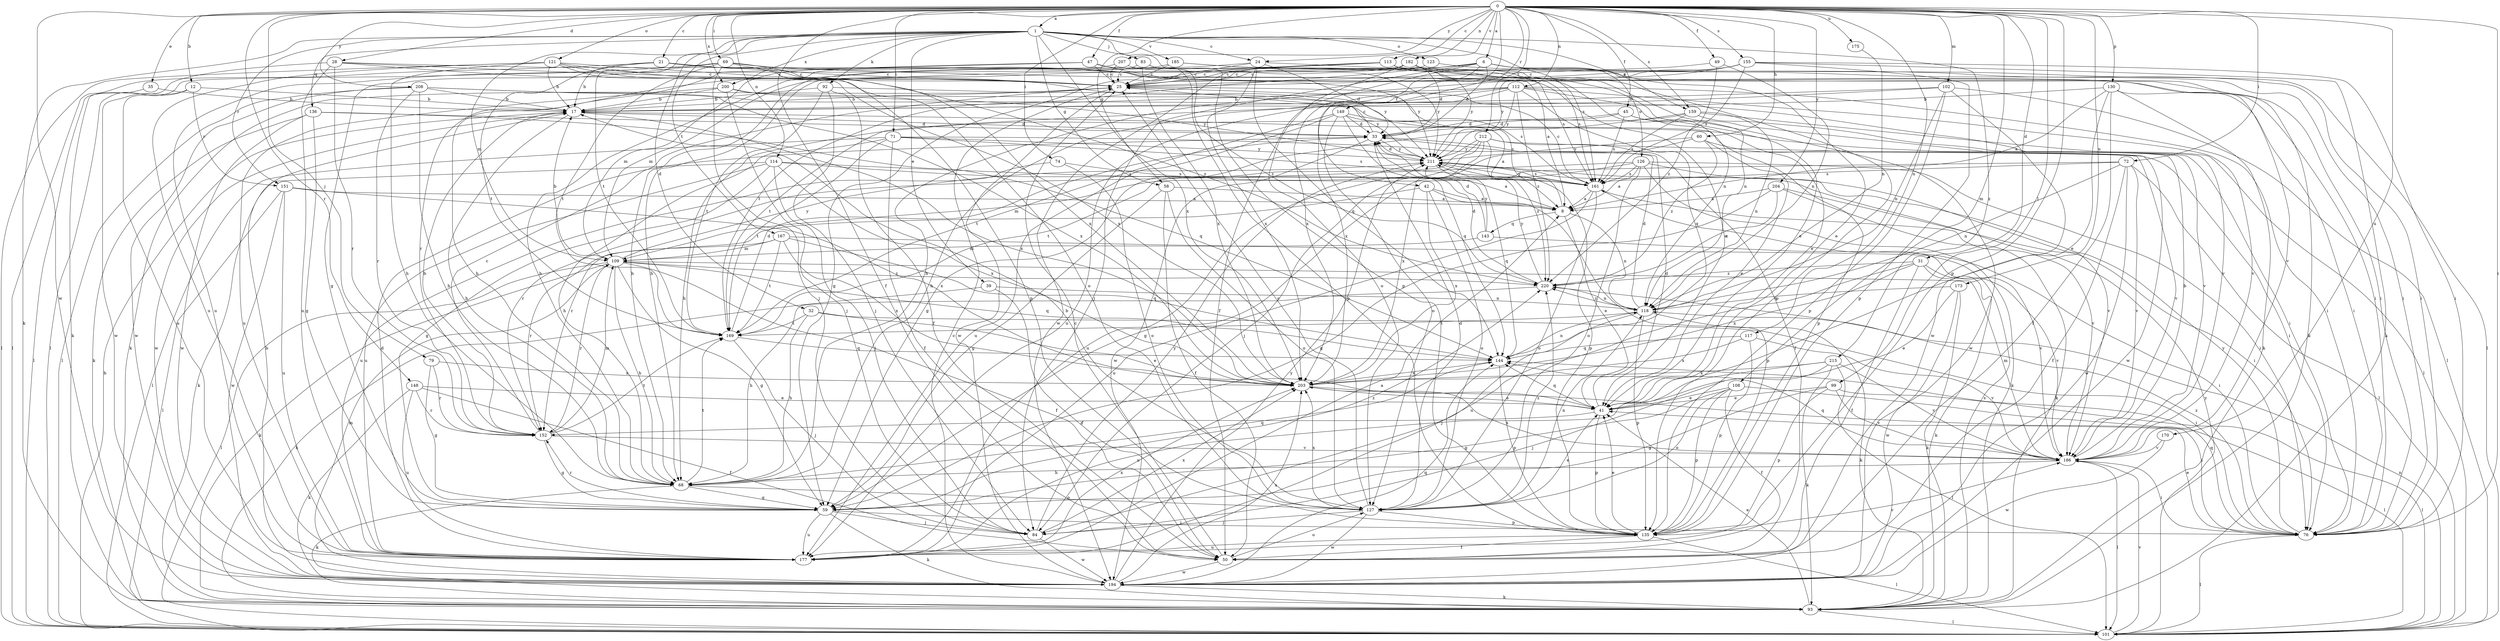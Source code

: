 strict digraph  {
0;
1;
6;
8;
12;
17;
21;
24;
25;
28;
31;
32;
33;
35;
39;
41;
42;
45;
47;
49;
50;
58;
59;
60;
68;
69;
71;
72;
74;
76;
79;
83;
84;
92;
93;
99;
101;
102;
108;
109;
112;
113;
114;
117;
118;
121;
123;
126;
127;
130;
135;
136;
143;
144;
148;
149;
151;
152;
155;
159;
161;
167;
169;
170;
173;
175;
177;
182;
185;
186;
194;
200;
203;
204;
207;
208;
211;
212;
215;
220;
0 -> 1  [label=a];
0 -> 6  [label=a];
0 -> 12  [label=b];
0 -> 21  [label=c];
0 -> 24  [label=c];
0 -> 28  [label=d];
0 -> 31  [label=d];
0 -> 35  [label=e];
0 -> 42  [label=f];
0 -> 45  [label=f];
0 -> 47  [label=f];
0 -> 49  [label=f];
0 -> 50  [label=f];
0 -> 58  [label=g];
0 -> 60  [label=h];
0 -> 69  [label=i];
0 -> 71  [label=i];
0 -> 72  [label=i];
0 -> 74  [label=i];
0 -> 76  [label=i];
0 -> 79  [label=j];
0 -> 99  [label=l];
0 -> 102  [label=m];
0 -> 108  [label=m];
0 -> 112  [label=n];
0 -> 113  [label=n];
0 -> 114  [label=n];
0 -> 117  [label=n];
0 -> 121  [label=o];
0 -> 130  [label=p];
0 -> 135  [label=p];
0 -> 148  [label=r];
0 -> 149  [label=r];
0 -> 155  [label=s];
0 -> 159  [label=s];
0 -> 170  [label=u];
0 -> 173  [label=u];
0 -> 175  [label=u];
0 -> 182  [label=v];
0 -> 194  [label=w];
0 -> 200  [label=x];
0 -> 204  [label=y];
0 -> 207  [label=y];
0 -> 208  [label=y];
0 -> 212  [label=z];
1 -> 24  [label=c];
1 -> 32  [label=d];
1 -> 39  [label=e];
1 -> 58  [label=g];
1 -> 83  [label=j];
1 -> 92  [label=k];
1 -> 93  [label=k];
1 -> 109  [label=m];
1 -> 123  [label=o];
1 -> 135  [label=p];
1 -> 136  [label=q];
1 -> 151  [label=r];
1 -> 159  [label=s];
1 -> 161  [label=s];
1 -> 167  [label=t];
1 -> 169  [label=t];
1 -> 185  [label=v];
1 -> 200  [label=x];
1 -> 203  [label=x];
1 -> 215  [label=z];
6 -> 25  [label=c];
6 -> 33  [label=d];
6 -> 41  [label=e];
6 -> 50  [label=f];
6 -> 84  [label=j];
6 -> 101  [label=l];
6 -> 126  [label=o];
6 -> 169  [label=t];
6 -> 203  [label=x];
8 -> 25  [label=c];
8 -> 41  [label=e];
8 -> 118  [label=n];
8 -> 143  [label=q];
12 -> 17  [label=b];
12 -> 151  [label=r];
12 -> 177  [label=u];
12 -> 194  [label=w];
17 -> 33  [label=d];
17 -> 68  [label=h];
17 -> 194  [label=w];
17 -> 203  [label=x];
21 -> 17  [label=b];
21 -> 25  [label=c];
21 -> 101  [label=l];
21 -> 135  [label=p];
21 -> 169  [label=t];
21 -> 186  [label=v];
24 -> 25  [label=c];
24 -> 33  [label=d];
24 -> 41  [label=e];
24 -> 68  [label=h];
24 -> 144  [label=q];
24 -> 203  [label=x];
25 -> 17  [label=b];
25 -> 93  [label=k];
25 -> 194  [label=w];
28 -> 25  [label=c];
28 -> 76  [label=i];
28 -> 93  [label=k];
28 -> 152  [label=r];
28 -> 177  [label=u];
28 -> 203  [label=x];
31 -> 50  [label=f];
31 -> 93  [label=k];
31 -> 177  [label=u];
31 -> 186  [label=v];
31 -> 203  [label=x];
31 -> 220  [label=z];
32 -> 41  [label=e];
32 -> 68  [label=h];
32 -> 76  [label=i];
32 -> 169  [label=t];
33 -> 25  [label=c];
33 -> 194  [label=w];
33 -> 211  [label=y];
35 -> 17  [label=b];
35 -> 101  [label=l];
39 -> 50  [label=f];
39 -> 93  [label=k];
39 -> 118  [label=n];
41 -> 33  [label=d];
41 -> 135  [label=p];
41 -> 144  [label=q];
41 -> 152  [label=r];
42 -> 8  [label=a];
42 -> 127  [label=o];
42 -> 135  [label=p];
42 -> 152  [label=r];
42 -> 203  [label=x];
45 -> 33  [label=d];
45 -> 68  [label=h];
45 -> 161  [label=s];
45 -> 186  [label=v];
45 -> 194  [label=w];
47 -> 25  [label=c];
47 -> 68  [label=h];
47 -> 76  [label=i];
47 -> 109  [label=m];
47 -> 211  [label=y];
49 -> 25  [label=c];
49 -> 118  [label=n];
49 -> 220  [label=z];
50 -> 25  [label=c];
50 -> 127  [label=o];
50 -> 194  [label=w];
58 -> 8  [label=a];
58 -> 50  [label=f];
58 -> 59  [label=g];
58 -> 127  [label=o];
59 -> 76  [label=i];
59 -> 84  [label=j];
59 -> 93  [label=k];
59 -> 152  [label=r];
59 -> 177  [label=u];
59 -> 220  [label=z];
60 -> 41  [label=e];
60 -> 84  [label=j];
60 -> 194  [label=w];
60 -> 211  [label=y];
60 -> 220  [label=z];
68 -> 59  [label=g];
68 -> 93  [label=k];
68 -> 127  [label=o];
68 -> 144  [label=q];
68 -> 169  [label=t];
69 -> 8  [label=a];
69 -> 25  [label=c];
69 -> 41  [label=e];
69 -> 59  [label=g];
69 -> 84  [label=j];
69 -> 169  [label=t];
69 -> 177  [label=u];
69 -> 203  [label=x];
71 -> 50  [label=f];
71 -> 68  [label=h];
71 -> 101  [label=l];
71 -> 161  [label=s];
71 -> 169  [label=t];
71 -> 186  [label=v];
71 -> 211  [label=y];
72 -> 50  [label=f];
72 -> 101  [label=l];
72 -> 109  [label=m];
72 -> 118  [label=n];
72 -> 161  [label=s];
72 -> 186  [label=v];
72 -> 194  [label=w];
74 -> 127  [label=o];
74 -> 161  [label=s];
74 -> 177  [label=u];
76 -> 41  [label=e];
76 -> 101  [label=l];
76 -> 144  [label=q];
76 -> 211  [label=y];
76 -> 220  [label=z];
79 -> 59  [label=g];
79 -> 152  [label=r];
79 -> 203  [label=x];
83 -> 25  [label=c];
83 -> 135  [label=p];
83 -> 203  [label=x];
83 -> 220  [label=z];
84 -> 194  [label=w];
84 -> 203  [label=x];
84 -> 211  [label=y];
92 -> 17  [label=b];
92 -> 50  [label=f];
92 -> 84  [label=j];
92 -> 169  [label=t];
92 -> 211  [label=y];
93 -> 41  [label=e];
93 -> 101  [label=l];
93 -> 161  [label=s];
99 -> 41  [label=e];
99 -> 59  [label=g];
99 -> 101  [label=l];
99 -> 135  [label=p];
99 -> 186  [label=v];
101 -> 17  [label=b];
101 -> 118  [label=n];
101 -> 186  [label=v];
101 -> 211  [label=y];
102 -> 17  [label=b];
102 -> 101  [label=l];
102 -> 118  [label=n];
102 -> 135  [label=p];
102 -> 169  [label=t];
102 -> 194  [label=w];
108 -> 41  [label=e];
108 -> 50  [label=f];
108 -> 59  [label=g];
108 -> 101  [label=l];
108 -> 127  [label=o];
108 -> 135  [label=p];
109 -> 17  [label=b];
109 -> 50  [label=f];
109 -> 59  [label=g];
109 -> 68  [label=h];
109 -> 93  [label=k];
109 -> 101  [label=l];
109 -> 144  [label=q];
109 -> 152  [label=r];
109 -> 211  [label=y];
109 -> 220  [label=z];
112 -> 17  [label=b];
112 -> 41  [label=e];
112 -> 68  [label=h];
112 -> 76  [label=i];
112 -> 144  [label=q];
112 -> 177  [label=u];
112 -> 186  [label=v];
112 -> 203  [label=x];
112 -> 211  [label=y];
112 -> 220  [label=z];
113 -> 25  [label=c];
113 -> 33  [label=d];
113 -> 59  [label=g];
113 -> 118  [label=n];
113 -> 135  [label=p];
113 -> 152  [label=r];
113 -> 161  [label=s];
113 -> 194  [label=w];
114 -> 8  [label=a];
114 -> 59  [label=g];
114 -> 84  [label=j];
114 -> 93  [label=k];
114 -> 161  [label=s];
114 -> 177  [label=u];
114 -> 203  [label=x];
117 -> 135  [label=p];
117 -> 144  [label=q];
117 -> 186  [label=v];
117 -> 203  [label=x];
118 -> 33  [label=d];
118 -> 84  [label=j];
118 -> 93  [label=k];
118 -> 135  [label=p];
118 -> 169  [label=t];
118 -> 220  [label=z];
121 -> 17  [label=b];
121 -> 25  [label=c];
121 -> 68  [label=h];
121 -> 101  [label=l];
121 -> 127  [label=o];
121 -> 177  [label=u];
121 -> 211  [label=y];
121 -> 220  [label=z];
123 -> 25  [label=c];
123 -> 76  [label=i];
126 -> 8  [label=a];
126 -> 59  [label=g];
126 -> 76  [label=i];
126 -> 93  [label=k];
126 -> 127  [label=o];
126 -> 152  [label=r];
126 -> 161  [label=s];
126 -> 186  [label=v];
127 -> 17  [label=b];
127 -> 25  [label=c];
127 -> 33  [label=d];
127 -> 41  [label=e];
127 -> 84  [label=j];
127 -> 118  [label=n];
127 -> 135  [label=p];
127 -> 194  [label=w];
127 -> 203  [label=x];
127 -> 220  [label=z];
130 -> 8  [label=a];
130 -> 17  [label=b];
130 -> 41  [label=e];
130 -> 50  [label=f];
130 -> 76  [label=i];
130 -> 93  [label=k];
135 -> 41  [label=e];
135 -> 50  [label=f];
135 -> 101  [label=l];
135 -> 177  [label=u];
136 -> 33  [label=d];
136 -> 59  [label=g];
136 -> 93  [label=k];
136 -> 144  [label=q];
136 -> 194  [label=w];
143 -> 33  [label=d];
143 -> 76  [label=i];
143 -> 109  [label=m];
143 -> 211  [label=y];
144 -> 118  [label=n];
144 -> 135  [label=p];
144 -> 203  [label=x];
148 -> 41  [label=e];
148 -> 50  [label=f];
148 -> 93  [label=k];
148 -> 152  [label=r];
148 -> 177  [label=u];
149 -> 8  [label=a];
149 -> 33  [label=d];
149 -> 127  [label=o];
149 -> 135  [label=p];
149 -> 144  [label=q];
149 -> 169  [label=t];
149 -> 177  [label=u];
151 -> 8  [label=a];
151 -> 101  [label=l];
151 -> 177  [label=u];
151 -> 194  [label=w];
151 -> 203  [label=x];
152 -> 17  [label=b];
152 -> 25  [label=c];
152 -> 59  [label=g];
152 -> 109  [label=m];
152 -> 169  [label=t];
152 -> 186  [label=v];
155 -> 25  [label=c];
155 -> 68  [label=h];
155 -> 76  [label=i];
155 -> 93  [label=k];
155 -> 135  [label=p];
155 -> 161  [label=s];
155 -> 211  [label=y];
159 -> 33  [label=d];
159 -> 59  [label=g];
159 -> 76  [label=i];
159 -> 101  [label=l];
159 -> 118  [label=n];
159 -> 161  [label=s];
161 -> 8  [label=a];
161 -> 25  [label=c];
161 -> 127  [label=o];
161 -> 177  [label=u];
161 -> 186  [label=v];
161 -> 211  [label=y];
167 -> 109  [label=m];
167 -> 144  [label=q];
167 -> 152  [label=r];
167 -> 169  [label=t];
167 -> 186  [label=v];
167 -> 203  [label=x];
169 -> 33  [label=d];
169 -> 84  [label=j];
169 -> 144  [label=q];
170 -> 186  [label=v];
170 -> 194  [label=w];
173 -> 41  [label=e];
173 -> 93  [label=k];
173 -> 118  [label=n];
173 -> 194  [label=w];
175 -> 118  [label=n];
177 -> 8  [label=a];
177 -> 33  [label=d];
177 -> 186  [label=v];
177 -> 203  [label=x];
182 -> 25  [label=c];
182 -> 68  [label=h];
182 -> 76  [label=i];
182 -> 93  [label=k];
182 -> 109  [label=m];
182 -> 127  [label=o];
182 -> 211  [label=y];
185 -> 25  [label=c];
185 -> 101  [label=l];
185 -> 118  [label=n];
185 -> 161  [label=s];
186 -> 17  [label=b];
186 -> 68  [label=h];
186 -> 76  [label=i];
186 -> 101  [label=l];
186 -> 109  [label=m];
186 -> 144  [label=q];
186 -> 203  [label=x];
194 -> 17  [label=b];
194 -> 25  [label=c];
194 -> 93  [label=k];
194 -> 109  [label=m];
194 -> 144  [label=q];
194 -> 203  [label=x];
194 -> 211  [label=y];
200 -> 17  [label=b];
200 -> 84  [label=j];
200 -> 177  [label=u];
200 -> 186  [label=v];
200 -> 211  [label=y];
203 -> 41  [label=e];
203 -> 76  [label=i];
204 -> 8  [label=a];
204 -> 59  [label=g];
204 -> 76  [label=i];
204 -> 93  [label=k];
204 -> 220  [label=z];
207 -> 25  [label=c];
207 -> 68  [label=h];
207 -> 211  [label=y];
208 -> 17  [label=b];
208 -> 68  [label=h];
208 -> 101  [label=l];
208 -> 152  [label=r];
208 -> 161  [label=s];
208 -> 194  [label=w];
208 -> 203  [label=x];
211 -> 33  [label=d];
211 -> 135  [label=p];
211 -> 144  [label=q];
211 -> 161  [label=s];
212 -> 50  [label=f];
212 -> 76  [label=i];
212 -> 169  [label=t];
212 -> 177  [label=u];
212 -> 203  [label=x];
212 -> 211  [label=y];
212 -> 220  [label=z];
215 -> 84  [label=j];
215 -> 93  [label=k];
215 -> 101  [label=l];
215 -> 177  [label=u];
215 -> 186  [label=v];
215 -> 203  [label=x];
220 -> 33  [label=d];
220 -> 68  [label=h];
220 -> 118  [label=n];
220 -> 211  [label=y];
}
